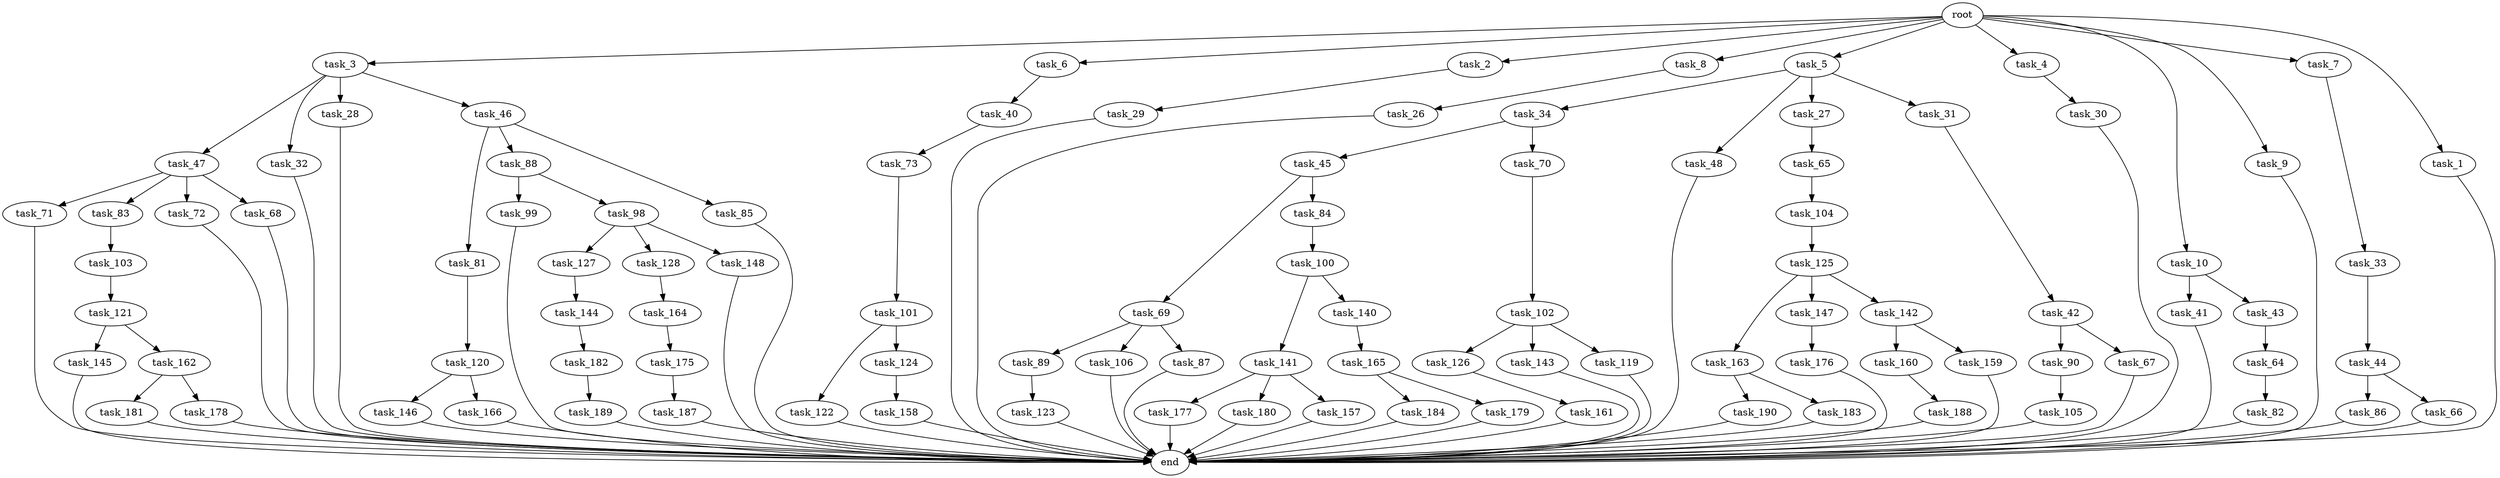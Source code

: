 digraph G {
  task_73 [size="21474836480.000000"];
  task_65 [size="13743895347.200001"];
  task_45 [size="85899345920.000000"];
  task_89 [size="69578470195.199997"];
  task_100 [size="85899345920.000000"];
  task_47 [size="54975581388.800003"];
  task_90 [size="13743895347.200001"];
  task_3 [size="102.400000"];
  task_6 [size="102.400000"];
  task_141 [size="42090679500.800003"];
  task_2 [size="102.400000"];
  task_8 [size="102.400000"];
  task_44 [size="30923764531.200001"];
  task_163 [size="21474836480.000000"];
  task_69 [size="85899345920.000000"];
  task_84 [size="85899345920.000000"];
  task_184 [size="30923764531.200001"];
  task_187 [size="85899345920.000000"];
  task_86 [size="13743895347.200001"];
  task_145 [size="85899345920.000000"];
  task_177 [size="42090679500.800003"];
  task_34 [size="54975581388.800003"];
  task_33 [size="7730941132.800000"];
  task_41 [size="69578470195.199997"];
  task_71 [size="7730941132.800000"];
  task_160 [size="3435973836.800000"];
  task_105 [size="7730941132.800000"];
  task_5 [size="102.400000"];
  task_48 [size="54975581388.800003"];
  task_4 [size="102.400000"];
  task_104 [size="7730941132.800000"];
  task_99 [size="7730941132.800000"];
  task_181 [size="13743895347.200001"];
  task_120 [size="21474836480.000000"];
  task_43 [size="69578470195.199997"];
  task_82 [size="21474836480.000000"];
  task_144 [size="7730941132.800000"];
  task_10 [size="102.400000"];
  task_161 [size="69578470195.199997"];
  task_127 [size="69578470195.199997"];
  task_83 [size="7730941132.800000"];
  task_147 [size="21474836480.000000"];
  task_103 [size="3435973836.800000"];
  task_98 [size="7730941132.800000"];
  task_40 [size="3435973836.800000"];
  task_9 [size="102.400000"];
  task_189 [size="30923764531.200001"];
  task_175 [size="30923764531.200001"];
  task_121 [size="7730941132.800000"];
  task_126 [size="3435973836.800000"];
  task_27 [size="54975581388.800003"];
  task_179 [size="30923764531.200001"];
  end [size="0.000000"];
  task_143 [size="3435973836.800000"];
  task_66 [size="13743895347.200001"];
  task_142 [size="21474836480.000000"];
  root [size="0.000000"];
  task_106 [size="69578470195.199997"];
  task_146 [size="54975581388.800003"];
  task_32 [size="54975581388.800003"];
  task_30 [size="30923764531.200001"];
  task_188 [size="69578470195.199997"];
  task_72 [size="7730941132.800000"];
  task_180 [size="42090679500.800003"];
  task_81 [size="69578470195.199997"];
  task_88 [size="69578470195.199997"];
  task_26 [size="21474836480.000000"];
  task_42 [size="7730941132.800000"];
  task_190 [size="7730941132.800000"];
  task_87 [size="69578470195.199997"];
  task_70 [size="85899345920.000000"];
  task_29 [size="21474836480.000000"];
  task_31 [size="54975581388.800003"];
  task_165 [size="69578470195.199997"];
  task_122 [size="3435973836.800000"];
  task_119 [size="3435973836.800000"];
  task_85 [size="69578470195.199997"];
  task_162 [size="85899345920.000000"];
  task_101 [size="54975581388.800003"];
  task_28 [size="54975581388.800003"];
  task_67 [size="13743895347.200001"];
  task_178 [size="13743895347.200001"];
  task_159 [size="3435973836.800000"];
  task_125 [size="3435973836.800000"];
  task_102 [size="42090679500.800003"];
  task_124 [size="3435973836.800000"];
  task_46 [size="54975581388.800003"];
  task_166 [size="54975581388.800003"];
  task_7 [size="102.400000"];
  task_157 [size="42090679500.800003"];
  task_164 [size="69578470195.199997"];
  task_140 [size="42090679500.800003"];
  task_128 [size="69578470195.199997"];
  task_148 [size="69578470195.199997"];
  task_1 [size="102.400000"];
  task_68 [size="7730941132.800000"];
  task_183 [size="7730941132.800000"];
  task_182 [size="3435973836.800000"];
  task_176 [size="42090679500.800003"];
  task_64 [size="42090679500.800003"];
  task_123 [size="54975581388.800003"];
  task_158 [size="69578470195.199997"];

  task_73 -> task_101 [size="536870912.000000"];
  task_65 -> task_104 [size="75497472.000000"];
  task_45 -> task_84 [size="838860800.000000"];
  task_45 -> task_69 [size="838860800.000000"];
  task_89 -> task_123 [size="536870912.000000"];
  task_100 -> task_141 [size="411041792.000000"];
  task_100 -> task_140 [size="411041792.000000"];
  task_47 -> task_83 [size="75497472.000000"];
  task_47 -> task_71 [size="75497472.000000"];
  task_47 -> task_72 [size="75497472.000000"];
  task_47 -> task_68 [size="75497472.000000"];
  task_90 -> task_105 [size="75497472.000000"];
  task_3 -> task_47 [size="536870912.000000"];
  task_3 -> task_28 [size="536870912.000000"];
  task_3 -> task_32 [size="536870912.000000"];
  task_3 -> task_46 [size="536870912.000000"];
  task_6 -> task_40 [size="33554432.000000"];
  task_141 -> task_157 [size="411041792.000000"];
  task_141 -> task_177 [size="411041792.000000"];
  task_141 -> task_180 [size="411041792.000000"];
  task_2 -> task_29 [size="209715200.000000"];
  task_8 -> task_26 [size="209715200.000000"];
  task_44 -> task_66 [size="134217728.000000"];
  task_44 -> task_86 [size="134217728.000000"];
  task_163 -> task_183 [size="75497472.000000"];
  task_163 -> task_190 [size="75497472.000000"];
  task_69 -> task_89 [size="679477248.000000"];
  task_69 -> task_87 [size="679477248.000000"];
  task_69 -> task_106 [size="679477248.000000"];
  task_84 -> task_100 [size="838860800.000000"];
  task_184 -> end [size="1.000000"];
  task_187 -> end [size="1.000000"];
  task_86 -> end [size="1.000000"];
  task_145 -> end [size="1.000000"];
  task_177 -> end [size="1.000000"];
  task_34 -> task_70 [size="838860800.000000"];
  task_34 -> task_45 [size="838860800.000000"];
  task_33 -> task_44 [size="301989888.000000"];
  task_41 -> end [size="1.000000"];
  task_71 -> end [size="1.000000"];
  task_160 -> task_188 [size="679477248.000000"];
  task_105 -> end [size="1.000000"];
  task_5 -> task_27 [size="536870912.000000"];
  task_5 -> task_34 [size="536870912.000000"];
  task_5 -> task_48 [size="536870912.000000"];
  task_5 -> task_31 [size="536870912.000000"];
  task_48 -> end [size="1.000000"];
  task_4 -> task_30 [size="301989888.000000"];
  task_104 -> task_125 [size="33554432.000000"];
  task_99 -> end [size="1.000000"];
  task_181 -> end [size="1.000000"];
  task_120 -> task_146 [size="536870912.000000"];
  task_120 -> task_166 [size="536870912.000000"];
  task_43 -> task_64 [size="411041792.000000"];
  task_82 -> end [size="1.000000"];
  task_144 -> task_182 [size="33554432.000000"];
  task_10 -> task_43 [size="679477248.000000"];
  task_10 -> task_41 [size="679477248.000000"];
  task_161 -> end [size="1.000000"];
  task_127 -> task_144 [size="75497472.000000"];
  task_83 -> task_103 [size="33554432.000000"];
  task_147 -> task_176 [size="411041792.000000"];
  task_103 -> task_121 [size="75497472.000000"];
  task_98 -> task_148 [size="679477248.000000"];
  task_98 -> task_127 [size="679477248.000000"];
  task_98 -> task_128 [size="679477248.000000"];
  task_40 -> task_73 [size="209715200.000000"];
  task_9 -> end [size="1.000000"];
  task_189 -> end [size="1.000000"];
  task_175 -> task_187 [size="838860800.000000"];
  task_121 -> task_162 [size="838860800.000000"];
  task_121 -> task_145 [size="838860800.000000"];
  task_126 -> task_161 [size="679477248.000000"];
  task_27 -> task_65 [size="134217728.000000"];
  task_179 -> end [size="1.000000"];
  task_143 -> end [size="1.000000"];
  task_66 -> end [size="1.000000"];
  task_142 -> task_159 [size="33554432.000000"];
  task_142 -> task_160 [size="33554432.000000"];
  root -> task_8 [size="1.000000"];
  root -> task_9 [size="1.000000"];
  root -> task_3 [size="1.000000"];
  root -> task_7 [size="1.000000"];
  root -> task_6 [size="1.000000"];
  root -> task_1 [size="1.000000"];
  root -> task_10 [size="1.000000"];
  root -> task_5 [size="1.000000"];
  root -> task_2 [size="1.000000"];
  root -> task_4 [size="1.000000"];
  task_106 -> end [size="1.000000"];
  task_146 -> end [size="1.000000"];
  task_32 -> end [size="1.000000"];
  task_30 -> end [size="1.000000"];
  task_188 -> end [size="1.000000"];
  task_72 -> end [size="1.000000"];
  task_180 -> end [size="1.000000"];
  task_81 -> task_120 [size="209715200.000000"];
  task_88 -> task_99 [size="75497472.000000"];
  task_88 -> task_98 [size="75497472.000000"];
  task_26 -> end [size="1.000000"];
  task_42 -> task_67 [size="134217728.000000"];
  task_42 -> task_90 [size="134217728.000000"];
  task_190 -> end [size="1.000000"];
  task_87 -> end [size="1.000000"];
  task_70 -> task_102 [size="411041792.000000"];
  task_29 -> end [size="1.000000"];
  task_31 -> task_42 [size="75497472.000000"];
  task_165 -> task_184 [size="301989888.000000"];
  task_165 -> task_179 [size="301989888.000000"];
  task_122 -> end [size="1.000000"];
  task_119 -> end [size="1.000000"];
  task_85 -> end [size="1.000000"];
  task_162 -> task_181 [size="134217728.000000"];
  task_162 -> task_178 [size="134217728.000000"];
  task_101 -> task_124 [size="33554432.000000"];
  task_101 -> task_122 [size="33554432.000000"];
  task_28 -> end [size="1.000000"];
  task_67 -> end [size="1.000000"];
  task_178 -> end [size="1.000000"];
  task_159 -> end [size="1.000000"];
  task_125 -> task_147 [size="209715200.000000"];
  task_125 -> task_163 [size="209715200.000000"];
  task_125 -> task_142 [size="209715200.000000"];
  task_102 -> task_126 [size="33554432.000000"];
  task_102 -> task_119 [size="33554432.000000"];
  task_102 -> task_143 [size="33554432.000000"];
  task_124 -> task_158 [size="679477248.000000"];
  task_46 -> task_88 [size="679477248.000000"];
  task_46 -> task_85 [size="679477248.000000"];
  task_46 -> task_81 [size="679477248.000000"];
  task_166 -> end [size="1.000000"];
  task_7 -> task_33 [size="75497472.000000"];
  task_157 -> end [size="1.000000"];
  task_164 -> task_175 [size="301989888.000000"];
  task_140 -> task_165 [size="679477248.000000"];
  task_128 -> task_164 [size="679477248.000000"];
  task_148 -> end [size="1.000000"];
  task_1 -> end [size="1.000000"];
  task_68 -> end [size="1.000000"];
  task_183 -> end [size="1.000000"];
  task_182 -> task_189 [size="301989888.000000"];
  task_176 -> end [size="1.000000"];
  task_64 -> task_82 [size="209715200.000000"];
  task_123 -> end [size="1.000000"];
  task_158 -> end [size="1.000000"];
}

